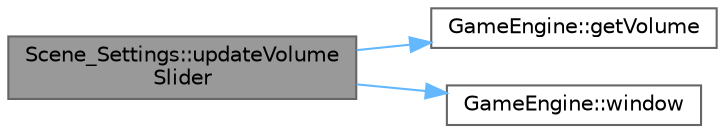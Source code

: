 digraph "Scene_Settings::updateVolumeSlider"
{
 // LATEX_PDF_SIZE
  bgcolor="transparent";
  edge [fontname=Helvetica,fontsize=10,labelfontname=Helvetica,labelfontsize=10];
  node [fontname=Helvetica,fontsize=10,shape=box,height=0.2,width=0.4];
  rankdir="LR";
  Node1 [id="Node000001",label="Scene_Settings::updateVolume\lSlider",height=0.2,width=0.4,color="gray40", fillcolor="grey60", style="filled", fontcolor="black",tooltip="method for updating the volume slider width"];
  Node1 -> Node2 [id="edge1_Node000001_Node000002",color="steelblue1",style="solid",tooltip=" "];
  Node2 [id="Node000002",label="GameEngine::getVolume",height=0.2,width=0.4,color="grey40", fillcolor="white", style="filled",URL="$class_game_engine.html#a4a66ca783b02c25efcf98f8222f8b97c",tooltip="methods to get configurations"];
  Node1 -> Node3 [id="edge2_Node000001_Node000003",color="steelblue1",style="solid",tooltip=" "];
  Node3 [id="Node000003",label="GameEngine::window",height=0.2,width=0.4,color="grey40", fillcolor="white", style="filled",URL="$class_game_engine.html#ab54532076e85b26619be743450d3a0e5",tooltip=" "];
}

